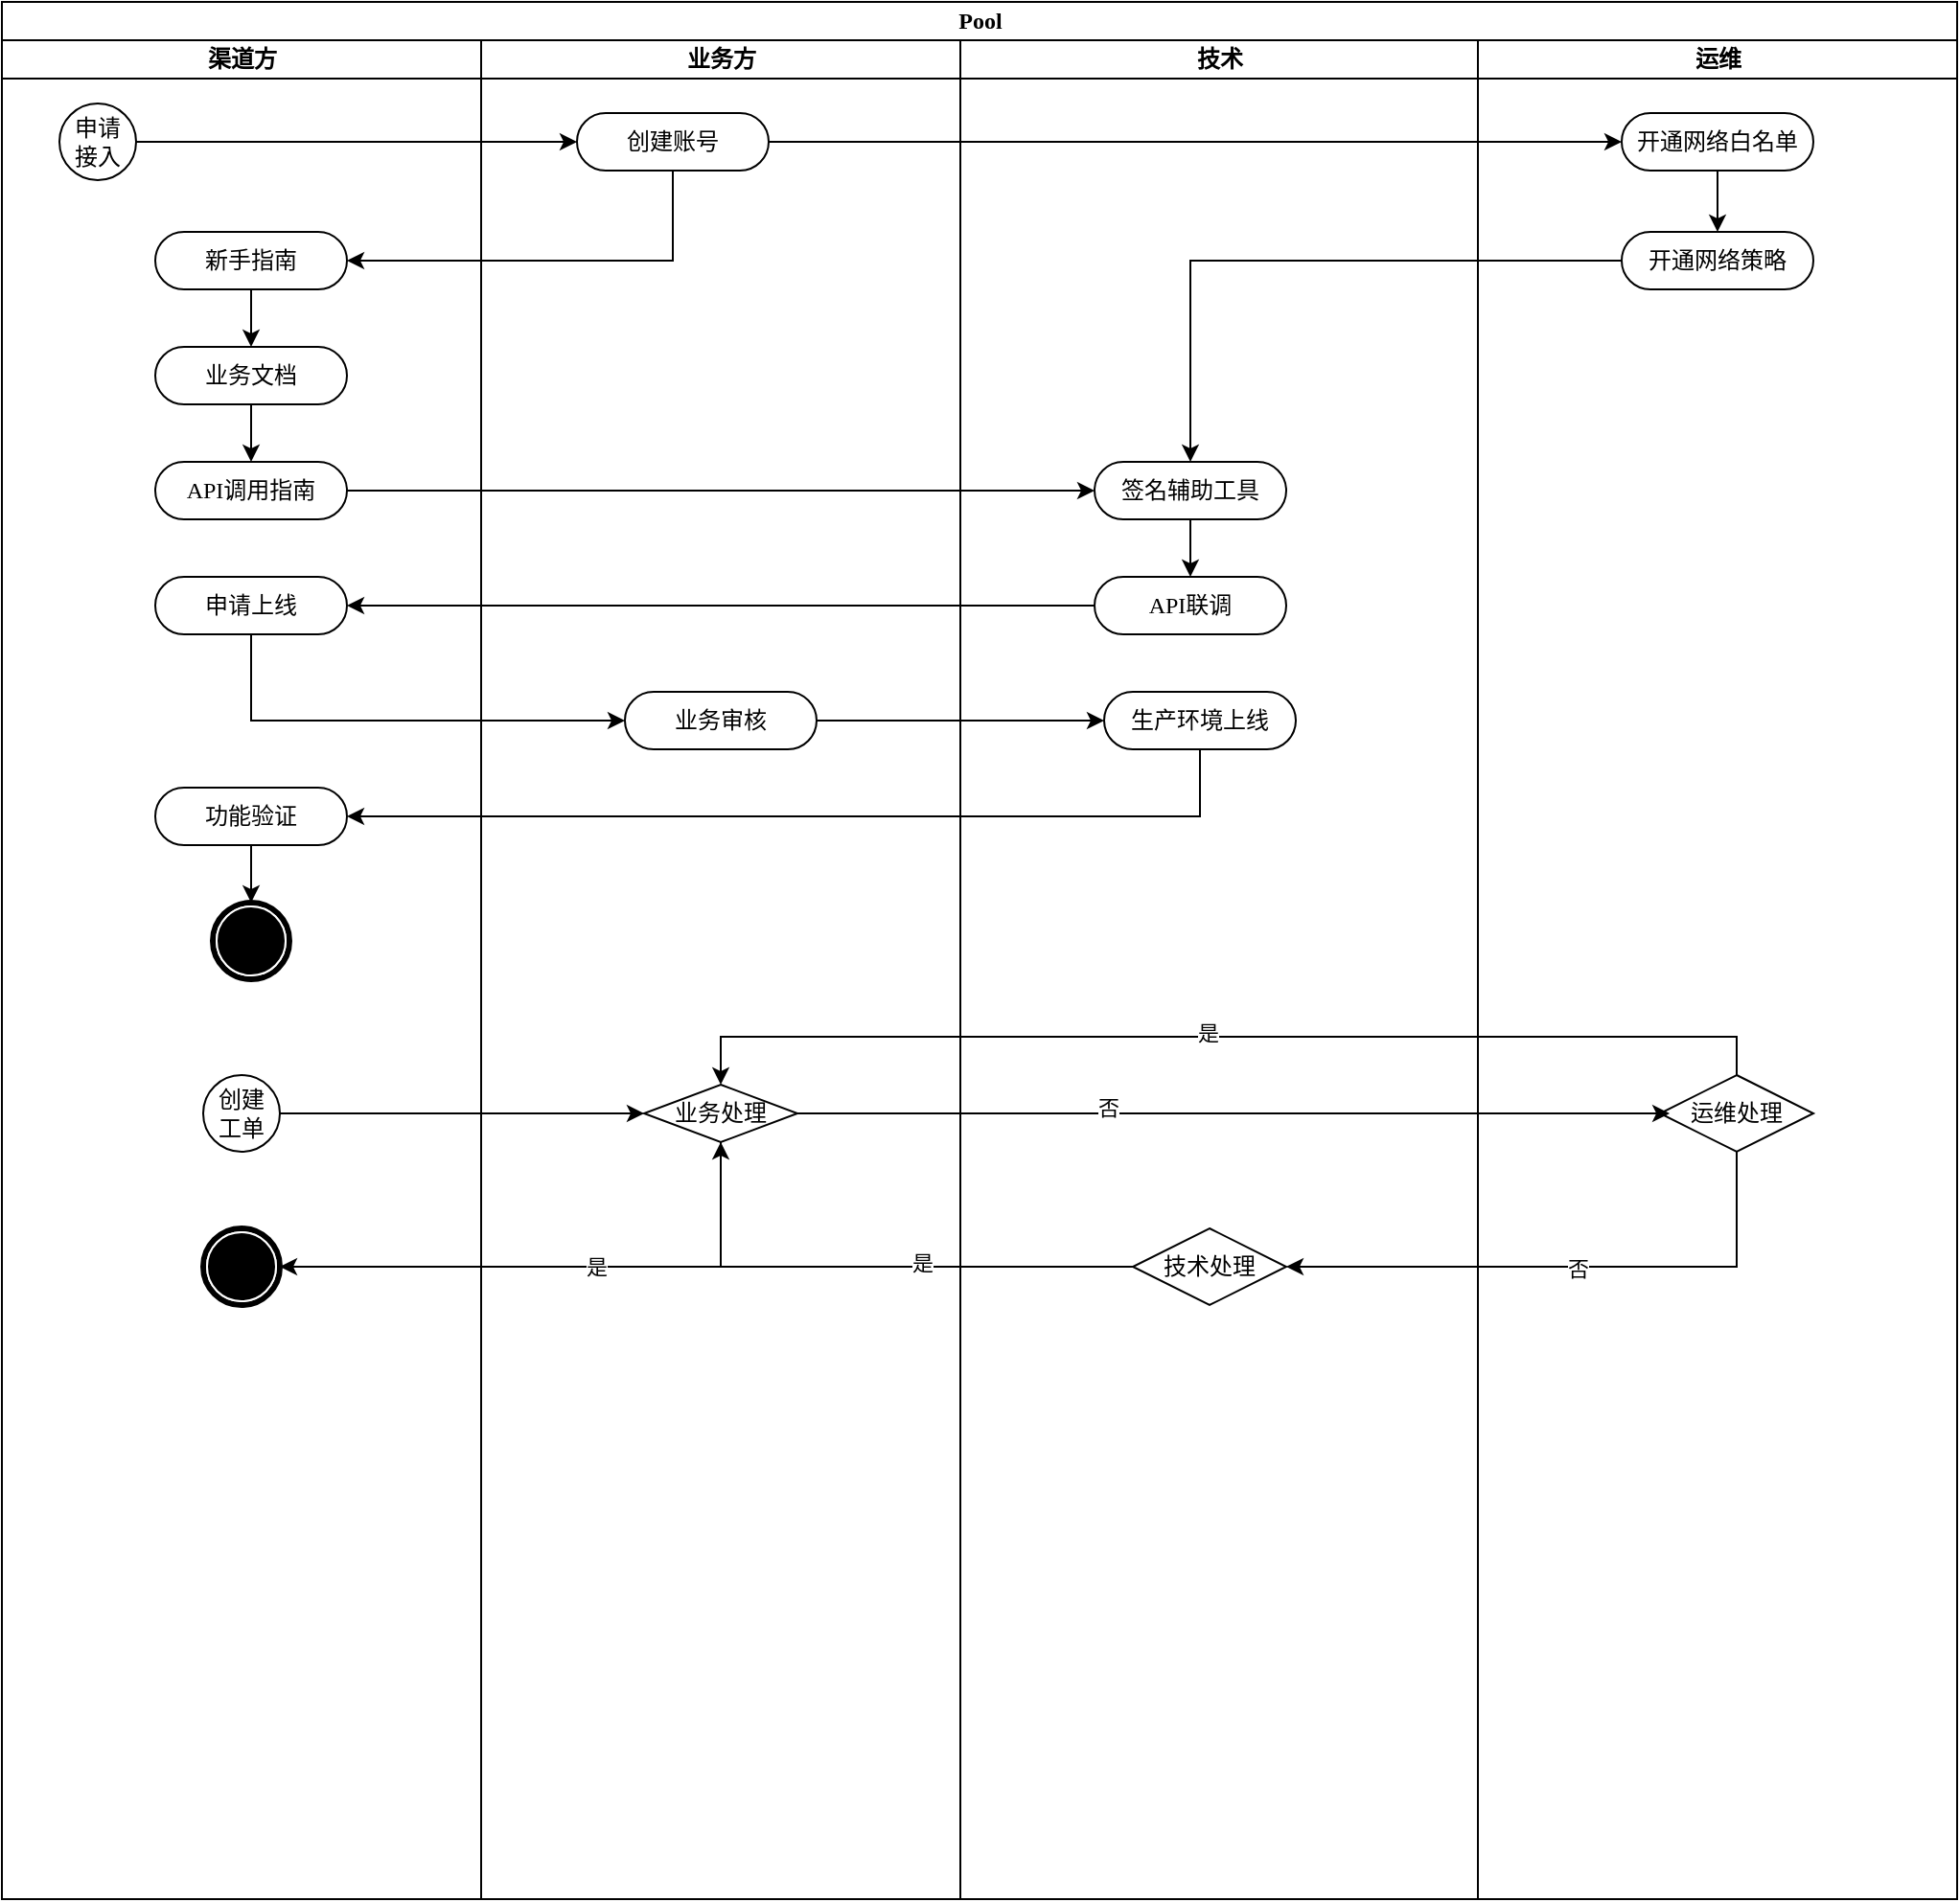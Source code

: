 <mxfile version="21.0.6" type="github">
  <diagram name="Page-1" id="0783ab3e-0a74-02c8-0abd-f7b4e66b4bec">
    <mxGraphModel dx="1885" dy="1051" grid="1" gridSize="10" guides="1" tooltips="1" connect="1" arrows="1" fold="1" page="1" pageScale="1" pageWidth="850" pageHeight="1100" background="none" math="0" shadow="0">
      <root>
        <mxCell id="0" />
        <mxCell id="1" parent="0" />
        <mxCell id="1c1d494c118603dd-1" value="Pool" style="swimlane;html=1;childLayout=stackLayout;startSize=20;rounded=0;shadow=0;comic=0;labelBackgroundColor=none;strokeWidth=1;fontFamily=Verdana;fontSize=12;align=center;" parent="1" vertex="1">
          <mxGeometry x="40" y="20" width="1020" height="990" as="geometry" />
        </mxCell>
        <mxCell id="1c1d494c118603dd-2" value="渠道方" style="swimlane;html=1;startSize=20;" parent="1c1d494c118603dd-1" vertex="1">
          <mxGeometry y="20" width="250" height="970" as="geometry" />
        </mxCell>
        <mxCell id="7dVzVwEmSAzXkPohGRhL-30" value="申请&lt;br&gt;接入" style="ellipse;whiteSpace=wrap;html=1;aspect=fixed;" vertex="1" parent="1c1d494c118603dd-2">
          <mxGeometry x="30" y="33" width="40" height="40" as="geometry" />
        </mxCell>
        <mxCell id="7dVzVwEmSAzXkPohGRhL-35" style="edgeStyle=orthogonalEdgeStyle;rounded=0;orthogonalLoop=1;jettySize=auto;html=1;exitX=0.5;exitY=1;exitDx=0;exitDy=0;" edge="1" parent="1c1d494c118603dd-2" source="7dVzVwEmSAzXkPohGRhL-32" target="7dVzVwEmSAzXkPohGRhL-34">
          <mxGeometry relative="1" as="geometry" />
        </mxCell>
        <mxCell id="7dVzVwEmSAzXkPohGRhL-32" value="新手指南" style="rounded=1;whiteSpace=wrap;html=1;shadow=0;comic=0;labelBackgroundColor=none;strokeWidth=1;fontFamily=Verdana;fontSize=12;align=center;arcSize=50;" vertex="1" parent="1c1d494c118603dd-2">
          <mxGeometry x="80" y="100" width="100" height="30" as="geometry" />
        </mxCell>
        <mxCell id="7dVzVwEmSAzXkPohGRhL-37" style="edgeStyle=orthogonalEdgeStyle;rounded=0;orthogonalLoop=1;jettySize=auto;html=1;" edge="1" parent="1c1d494c118603dd-2" source="7dVzVwEmSAzXkPohGRhL-34" target="7dVzVwEmSAzXkPohGRhL-36">
          <mxGeometry relative="1" as="geometry" />
        </mxCell>
        <mxCell id="7dVzVwEmSAzXkPohGRhL-34" value="业务文档" style="rounded=1;whiteSpace=wrap;html=1;shadow=0;comic=0;labelBackgroundColor=none;strokeWidth=1;fontFamily=Verdana;fontSize=12;align=center;arcSize=50;" vertex="1" parent="1c1d494c118603dd-2">
          <mxGeometry x="80" y="160" width="100" height="30" as="geometry" />
        </mxCell>
        <mxCell id="7dVzVwEmSAzXkPohGRhL-36" value="API调用指南" style="rounded=1;whiteSpace=wrap;html=1;shadow=0;comic=0;labelBackgroundColor=none;strokeWidth=1;fontFamily=Verdana;fontSize=12;align=center;arcSize=50;" vertex="1" parent="1c1d494c118603dd-2">
          <mxGeometry x="80" y="220" width="100" height="30" as="geometry" />
        </mxCell>
        <mxCell id="7dVzVwEmSAzXkPohGRhL-49" value="申请上线" style="rounded=1;whiteSpace=wrap;html=1;shadow=0;comic=0;labelBackgroundColor=none;strokeWidth=1;fontFamily=Verdana;fontSize=12;align=center;arcSize=50;" vertex="1" parent="1c1d494c118603dd-2">
          <mxGeometry x="80" y="280" width="100" height="30" as="geometry" />
        </mxCell>
        <mxCell id="7dVzVwEmSAzXkPohGRhL-58" style="edgeStyle=orthogonalEdgeStyle;rounded=0;orthogonalLoop=1;jettySize=auto;html=1;exitX=0.5;exitY=1;exitDx=0;exitDy=0;" edge="1" parent="1c1d494c118603dd-2" source="7dVzVwEmSAzXkPohGRhL-56" target="60571a20871a0731-5">
          <mxGeometry relative="1" as="geometry" />
        </mxCell>
        <mxCell id="7dVzVwEmSAzXkPohGRhL-56" value="功能验证" style="rounded=1;whiteSpace=wrap;html=1;shadow=0;comic=0;labelBackgroundColor=none;strokeWidth=1;fontFamily=Verdana;fontSize=12;align=center;arcSize=50;" vertex="1" parent="1c1d494c118603dd-2">
          <mxGeometry x="80" y="390" width="100" height="30" as="geometry" />
        </mxCell>
        <mxCell id="60571a20871a0731-5" value="" style="shape=mxgraph.bpmn.shape;html=1;verticalLabelPosition=bottom;labelBackgroundColor=#ffffff;verticalAlign=top;perimeter=ellipsePerimeter;outline=end;symbol=terminate;rounded=0;shadow=0;comic=0;strokeWidth=1;fontFamily=Verdana;fontSize=12;align=center;" parent="1c1d494c118603dd-2" vertex="1">
          <mxGeometry x="110" y="450" width="40" height="40" as="geometry" />
        </mxCell>
        <mxCell id="7dVzVwEmSAzXkPohGRhL-59" value="创建&lt;br&gt;工单" style="ellipse;whiteSpace=wrap;html=1;aspect=fixed;" vertex="1" parent="1c1d494c118603dd-2">
          <mxGeometry x="105" y="540" width="40" height="40" as="geometry" />
        </mxCell>
        <mxCell id="7dVzVwEmSAzXkPohGRhL-106" value="" style="shape=mxgraph.bpmn.shape;html=1;verticalLabelPosition=bottom;labelBackgroundColor=#ffffff;verticalAlign=top;perimeter=ellipsePerimeter;outline=end;symbol=terminate;rounded=0;shadow=0;comic=0;strokeWidth=1;fontFamily=Verdana;fontSize=12;align=center;" vertex="1" parent="1c1d494c118603dd-2">
          <mxGeometry x="105" y="620" width="40" height="40" as="geometry" />
        </mxCell>
        <mxCell id="1c1d494c118603dd-3" value="业务方" style="swimlane;html=1;startSize=20;" parent="1c1d494c118603dd-1" vertex="1">
          <mxGeometry x="250" y="20" width="250" height="970" as="geometry" />
        </mxCell>
        <mxCell id="60571a20871a0731-8" value="创建账号" style="rounded=1;whiteSpace=wrap;html=1;shadow=0;comic=0;labelBackgroundColor=none;strokeWidth=1;fontFamily=Verdana;fontSize=12;align=center;arcSize=50;" parent="1c1d494c118603dd-3" vertex="1">
          <mxGeometry x="50" y="38" width="100" height="30" as="geometry" />
        </mxCell>
        <mxCell id="7dVzVwEmSAzXkPohGRhL-51" value="业务审核" style="rounded=1;whiteSpace=wrap;html=1;shadow=0;comic=0;labelBackgroundColor=none;strokeWidth=1;fontFamily=Verdana;fontSize=12;align=center;arcSize=50;" vertex="1" parent="1c1d494c118603dd-3">
          <mxGeometry x="75" y="340" width="100" height="30" as="geometry" />
        </mxCell>
        <mxCell id="7dVzVwEmSAzXkPohGRhL-61" value="业务处理" style="rhombus;whiteSpace=wrap;html=1;" vertex="1" parent="1c1d494c118603dd-3">
          <mxGeometry x="85" y="545" width="80" height="30" as="geometry" />
        </mxCell>
        <mxCell id="1c1d494c118603dd-4" value="技术" style="swimlane;html=1;startSize=20;" parent="1c1d494c118603dd-1" vertex="1">
          <mxGeometry x="500" y="20" width="270" height="970" as="geometry" />
        </mxCell>
        <mxCell id="1c1d494c118603dd-44" style="edgeStyle=none;rounded=0;html=1;labelBackgroundColor=none;startArrow=none;startFill=0;startSize=5;endArrow=classicThin;endFill=1;endSize=5;jettySize=auto;orthogonalLoop=1;strokeWidth=1;fontFamily=Verdana;fontSize=12" parent="1c1d494c118603dd-4" target="1c1d494c118603dd-19" edge="1">
          <mxGeometry relative="1" as="geometry">
            <mxPoint x="120" y="700" as="sourcePoint" />
          </mxGeometry>
        </mxCell>
        <mxCell id="1c1d494c118603dd-56" style="edgeStyle=none;rounded=0;html=1;dashed=1;labelBackgroundColor=none;startArrow=none;startFill=0;startSize=5;endArrow=oval;endFill=0;endSize=5;jettySize=auto;orthogonalLoop=1;strokeWidth=1;fontFamily=Verdana;fontSize=12" parent="1c1d494c118603dd-4" target="1c1d494c118603dd-18" edge="1">
          <mxGeometry relative="1" as="geometry">
            <mxPoint x="156.964" y="640" as="sourcePoint" />
          </mxGeometry>
        </mxCell>
        <mxCell id="1c1d494c118603dd-58" style="edgeStyle=none;rounded=0;html=1;dashed=1;labelBackgroundColor=none;startArrow=none;startFill=0;startSize=5;endArrow=oval;endFill=0;endSize=5;jettySize=auto;orthogonalLoop=1;strokeWidth=1;fontFamily=Verdana;fontSize=12" parent="1c1d494c118603dd-4" target="1c1d494c118603dd-19" edge="1">
          <mxGeometry relative="1" as="geometry">
            <mxPoint x="169.6" y="785" as="sourcePoint" />
          </mxGeometry>
        </mxCell>
        <mxCell id="7dVzVwEmSAzXkPohGRhL-42" style="edgeStyle=orthogonalEdgeStyle;rounded=0;orthogonalLoop=1;jettySize=auto;html=1;exitX=0.5;exitY=1;exitDx=0;exitDy=0;" edge="1" parent="1c1d494c118603dd-4" source="7dVzVwEmSAzXkPohGRhL-38" target="7dVzVwEmSAzXkPohGRhL-40">
          <mxGeometry relative="1" as="geometry" />
        </mxCell>
        <mxCell id="7dVzVwEmSAzXkPohGRhL-38" value="签名辅助工具" style="rounded=1;whiteSpace=wrap;html=1;shadow=0;comic=0;labelBackgroundColor=none;strokeWidth=1;fontFamily=Verdana;fontSize=12;align=center;arcSize=50;" vertex="1" parent="1c1d494c118603dd-4">
          <mxGeometry x="70" y="220" width="100" height="30" as="geometry" />
        </mxCell>
        <mxCell id="7dVzVwEmSAzXkPohGRhL-40" value="API联调" style="rounded=1;whiteSpace=wrap;html=1;shadow=0;comic=0;labelBackgroundColor=none;strokeWidth=1;fontFamily=Verdana;fontSize=12;align=center;arcSize=50;" vertex="1" parent="1c1d494c118603dd-4">
          <mxGeometry x="70" y="280" width="100" height="30" as="geometry" />
        </mxCell>
        <mxCell id="7dVzVwEmSAzXkPohGRhL-53" value="生产环境上线" style="rounded=1;whiteSpace=wrap;html=1;shadow=0;comic=0;labelBackgroundColor=none;strokeWidth=1;fontFamily=Verdana;fontSize=12;align=center;arcSize=50;" vertex="1" parent="1c1d494c118603dd-4">
          <mxGeometry x="75" y="340" width="100" height="30" as="geometry" />
        </mxCell>
        <mxCell id="7dVzVwEmSAzXkPohGRhL-103" value="技术处理" style="rhombus;whiteSpace=wrap;html=1;" vertex="1" parent="1c1d494c118603dd-4">
          <mxGeometry x="90" y="620" width="80" height="40" as="geometry" />
        </mxCell>
        <mxCell id="7dVzVwEmSAzXkPohGRhL-31" style="edgeStyle=orthogonalEdgeStyle;rounded=0;orthogonalLoop=1;jettySize=auto;html=1;exitX=1;exitY=0.5;exitDx=0;exitDy=0;entryX=0;entryY=0.5;entryDx=0;entryDy=0;" edge="1" parent="1c1d494c118603dd-1" source="7dVzVwEmSAzXkPohGRhL-30" target="60571a20871a0731-8">
          <mxGeometry relative="1" as="geometry" />
        </mxCell>
        <mxCell id="7dVzVwEmSAzXkPohGRhL-33" style="edgeStyle=orthogonalEdgeStyle;rounded=0;orthogonalLoop=1;jettySize=auto;html=1;exitX=0.5;exitY=1;exitDx=0;exitDy=0;entryX=1;entryY=0.5;entryDx=0;entryDy=0;" edge="1" parent="1c1d494c118603dd-1" source="60571a20871a0731-8" target="7dVzVwEmSAzXkPohGRhL-32">
          <mxGeometry relative="1" as="geometry" />
        </mxCell>
        <mxCell id="7dVzVwEmSAzXkPohGRhL-48" style="edgeStyle=orthogonalEdgeStyle;rounded=0;orthogonalLoop=1;jettySize=auto;html=1;exitX=1;exitY=0.5;exitDx=0;exitDy=0;" edge="1" parent="1c1d494c118603dd-1" source="7dVzVwEmSAzXkPohGRhL-36" target="7dVzVwEmSAzXkPohGRhL-38">
          <mxGeometry relative="1" as="geometry" />
        </mxCell>
        <mxCell id="7dVzVwEmSAzXkPohGRhL-50" style="edgeStyle=orthogonalEdgeStyle;rounded=0;orthogonalLoop=1;jettySize=auto;html=1;" edge="1" parent="1c1d494c118603dd-1" source="7dVzVwEmSAzXkPohGRhL-40" target="7dVzVwEmSAzXkPohGRhL-49">
          <mxGeometry relative="1" as="geometry" />
        </mxCell>
        <mxCell id="7dVzVwEmSAzXkPohGRhL-52" style="edgeStyle=orthogonalEdgeStyle;rounded=0;orthogonalLoop=1;jettySize=auto;html=1;exitX=0.5;exitY=1;exitDx=0;exitDy=0;entryX=0;entryY=0.5;entryDx=0;entryDy=0;" edge="1" parent="1c1d494c118603dd-1" source="7dVzVwEmSAzXkPohGRhL-49" target="7dVzVwEmSAzXkPohGRhL-51">
          <mxGeometry relative="1" as="geometry" />
        </mxCell>
        <mxCell id="7dVzVwEmSAzXkPohGRhL-54" style="edgeStyle=orthogonalEdgeStyle;rounded=0;orthogonalLoop=1;jettySize=auto;html=1;entryX=0;entryY=0.5;entryDx=0;entryDy=0;" edge="1" parent="1c1d494c118603dd-1" source="7dVzVwEmSAzXkPohGRhL-51" target="7dVzVwEmSAzXkPohGRhL-53">
          <mxGeometry relative="1" as="geometry" />
        </mxCell>
        <mxCell id="7dVzVwEmSAzXkPohGRhL-57" style="edgeStyle=orthogonalEdgeStyle;rounded=0;orthogonalLoop=1;jettySize=auto;html=1;exitX=0.5;exitY=1;exitDx=0;exitDy=0;entryX=1;entryY=0.5;entryDx=0;entryDy=0;" edge="1" parent="1c1d494c118603dd-1" source="7dVzVwEmSAzXkPohGRhL-53" target="7dVzVwEmSAzXkPohGRhL-56">
          <mxGeometry relative="1" as="geometry" />
        </mxCell>
        <mxCell id="7dVzVwEmSAzXkPohGRhL-44" style="edgeStyle=orthogonalEdgeStyle;rounded=0;orthogonalLoop=1;jettySize=auto;html=1;exitX=1;exitY=0.5;exitDx=0;exitDy=0;" edge="1" parent="1c1d494c118603dd-1" source="60571a20871a0731-8" target="7dVzVwEmSAzXkPohGRhL-43">
          <mxGeometry relative="1" as="geometry" />
        </mxCell>
        <mxCell id="7dVzVwEmSAzXkPohGRhL-47" style="edgeStyle=orthogonalEdgeStyle;rounded=0;orthogonalLoop=1;jettySize=auto;html=1;" edge="1" parent="1c1d494c118603dd-1" source="7dVzVwEmSAzXkPohGRhL-45" target="7dVzVwEmSAzXkPohGRhL-38">
          <mxGeometry relative="1" as="geometry" />
        </mxCell>
        <mxCell id="7dVzVwEmSAzXkPohGRhL-1" value="运维" style="swimlane;html=1;startSize=20;" vertex="1" parent="1c1d494c118603dd-1">
          <mxGeometry x="770" y="20" width="250" height="970" as="geometry" />
        </mxCell>
        <mxCell id="7dVzVwEmSAzXkPohGRhL-46" style="edgeStyle=orthogonalEdgeStyle;rounded=0;orthogonalLoop=1;jettySize=auto;html=1;exitX=0.5;exitY=1;exitDx=0;exitDy=0;" edge="1" parent="7dVzVwEmSAzXkPohGRhL-1" source="7dVzVwEmSAzXkPohGRhL-43" target="7dVzVwEmSAzXkPohGRhL-45">
          <mxGeometry relative="1" as="geometry" />
        </mxCell>
        <mxCell id="7dVzVwEmSAzXkPohGRhL-43" value="开通网络白名单" style="rounded=1;whiteSpace=wrap;html=1;shadow=0;comic=0;labelBackgroundColor=none;strokeWidth=1;fontFamily=Verdana;fontSize=12;align=center;arcSize=50;" vertex="1" parent="7dVzVwEmSAzXkPohGRhL-1">
          <mxGeometry x="75" y="38" width="100" height="30" as="geometry" />
        </mxCell>
        <mxCell id="7dVzVwEmSAzXkPohGRhL-45" value="开通网络策略" style="rounded=1;whiteSpace=wrap;html=1;shadow=0;comic=0;labelBackgroundColor=none;strokeWidth=1;fontFamily=Verdana;fontSize=12;align=center;arcSize=50;" vertex="1" parent="7dVzVwEmSAzXkPohGRhL-1">
          <mxGeometry x="75" y="100" width="100" height="30" as="geometry" />
        </mxCell>
        <mxCell id="7dVzVwEmSAzXkPohGRhL-102" value="运维处理" style="rhombus;whiteSpace=wrap;html=1;" vertex="1" parent="7dVzVwEmSAzXkPohGRhL-1">
          <mxGeometry x="95" y="540" width="80" height="40" as="geometry" />
        </mxCell>
        <mxCell id="7dVzVwEmSAzXkPohGRhL-62" style="edgeStyle=orthogonalEdgeStyle;rounded=0;orthogonalLoop=1;jettySize=auto;html=1;exitX=1;exitY=0.5;exitDx=0;exitDy=0;" edge="1" parent="1c1d494c118603dd-1" source="7dVzVwEmSAzXkPohGRhL-59" target="7dVzVwEmSAzXkPohGRhL-61">
          <mxGeometry relative="1" as="geometry" />
        </mxCell>
        <mxCell id="7dVzVwEmSAzXkPohGRhL-104" style="edgeStyle=orthogonalEdgeStyle;rounded=0;orthogonalLoop=1;jettySize=auto;html=1;entryX=0.063;entryY=0.5;entryDx=0;entryDy=0;entryPerimeter=0;" edge="1" parent="1c1d494c118603dd-1" source="7dVzVwEmSAzXkPohGRhL-61" target="7dVzVwEmSAzXkPohGRhL-102">
          <mxGeometry relative="1" as="geometry" />
        </mxCell>
        <mxCell id="7dVzVwEmSAzXkPohGRhL-105" value="否" style="edgeLabel;html=1;align=center;verticalAlign=middle;resizable=0;points=[];" vertex="1" connectable="0" parent="7dVzVwEmSAzXkPohGRhL-104">
          <mxGeometry x="-0.29" y="3" relative="1" as="geometry">
            <mxPoint as="offset" />
          </mxGeometry>
        </mxCell>
        <mxCell id="7dVzVwEmSAzXkPohGRhL-107" style="edgeStyle=orthogonalEdgeStyle;rounded=0;orthogonalLoop=1;jettySize=auto;html=1;entryX=1;entryY=0.5;entryDx=0;entryDy=0;exitX=0.5;exitY=1;exitDx=0;exitDy=0;" edge="1" parent="1c1d494c118603dd-1" source="7dVzVwEmSAzXkPohGRhL-61" target="7dVzVwEmSAzXkPohGRhL-106">
          <mxGeometry relative="1" as="geometry">
            <mxPoint x="370" y="600" as="sourcePoint" />
          </mxGeometry>
        </mxCell>
        <mxCell id="7dVzVwEmSAzXkPohGRhL-108" value="是" style="edgeLabel;html=1;align=center;verticalAlign=middle;resizable=0;points=[];" vertex="1" connectable="0" parent="7dVzVwEmSAzXkPohGRhL-107">
          <mxGeometry x="-0.119" relative="1" as="geometry">
            <mxPoint as="offset" />
          </mxGeometry>
        </mxCell>
        <mxCell id="7dVzVwEmSAzXkPohGRhL-110" style="edgeStyle=orthogonalEdgeStyle;rounded=0;orthogonalLoop=1;jettySize=auto;html=1;exitX=0.5;exitY=1;exitDx=0;exitDy=0;entryX=1;entryY=0.5;entryDx=0;entryDy=0;" edge="1" parent="1c1d494c118603dd-1" source="7dVzVwEmSAzXkPohGRhL-102" target="7dVzVwEmSAzXkPohGRhL-103">
          <mxGeometry relative="1" as="geometry" />
        </mxCell>
        <mxCell id="7dVzVwEmSAzXkPohGRhL-113" value="否" style="edgeLabel;html=1;align=center;verticalAlign=middle;resizable=0;points=[];" vertex="1" connectable="0" parent="7dVzVwEmSAzXkPohGRhL-110">
          <mxGeometry x="-0.03" y="1" relative="1" as="geometry">
            <mxPoint as="offset" />
          </mxGeometry>
        </mxCell>
        <mxCell id="7dVzVwEmSAzXkPohGRhL-111" style="edgeStyle=orthogonalEdgeStyle;rounded=0;orthogonalLoop=1;jettySize=auto;html=1;exitX=0.5;exitY=0;exitDx=0;exitDy=0;entryX=0.5;entryY=0;entryDx=0;entryDy=0;" edge="1" parent="1c1d494c118603dd-1" source="7dVzVwEmSAzXkPohGRhL-102" target="7dVzVwEmSAzXkPohGRhL-61">
          <mxGeometry relative="1" as="geometry" />
        </mxCell>
        <mxCell id="7dVzVwEmSAzXkPohGRhL-112" value="是" style="edgeLabel;html=1;align=center;verticalAlign=middle;resizable=0;points=[];" vertex="1" connectable="0" parent="7dVzVwEmSAzXkPohGRhL-111">
          <mxGeometry x="0.029" y="-2" relative="1" as="geometry">
            <mxPoint as="offset" />
          </mxGeometry>
        </mxCell>
        <mxCell id="7dVzVwEmSAzXkPohGRhL-116" style="edgeStyle=orthogonalEdgeStyle;rounded=0;orthogonalLoop=1;jettySize=auto;html=1;" edge="1" parent="1c1d494c118603dd-1" source="7dVzVwEmSAzXkPohGRhL-103" target="7dVzVwEmSAzXkPohGRhL-61">
          <mxGeometry relative="1" as="geometry" />
        </mxCell>
        <mxCell id="7dVzVwEmSAzXkPohGRhL-117" value="是" style="edgeLabel;html=1;align=center;verticalAlign=middle;resizable=0;points=[];" vertex="1" connectable="0" parent="7dVzVwEmSAzXkPohGRhL-116">
          <mxGeometry x="-0.21" y="-2" relative="1" as="geometry">
            <mxPoint as="offset" />
          </mxGeometry>
        </mxCell>
      </root>
    </mxGraphModel>
  </diagram>
</mxfile>
